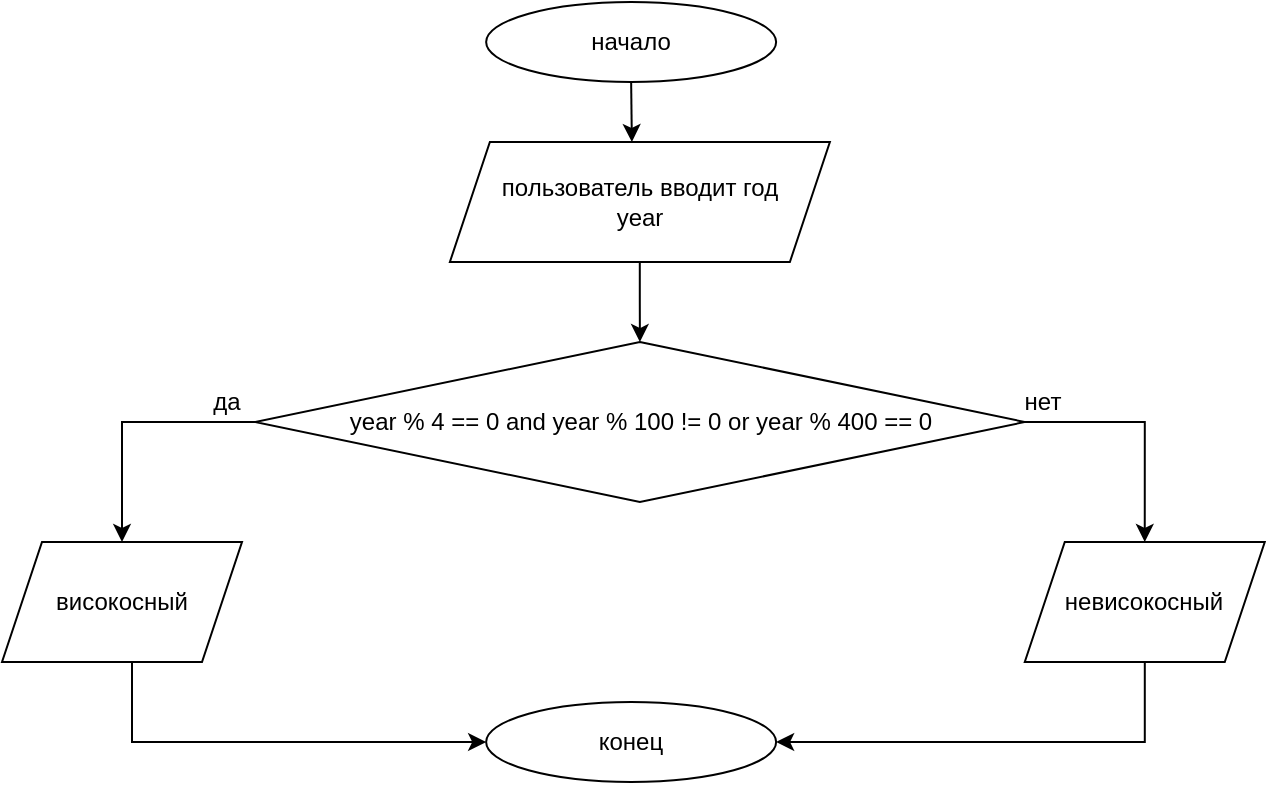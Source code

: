 <mxfile version="15.5.2" type="device"><diagram id="gMtFa30PY6DYUTKZ81zS" name="Page-1"><mxGraphModel dx="1038" dy="492" grid="1" gridSize="10" guides="1" tooltips="1" connect="1" arrows="1" fold="1" page="1" pageScale="1" pageWidth="827" pageHeight="1169" math="0" shadow="0"><root><mxCell id="0"/><mxCell id="1" parent="0"/><mxCell id="3cx7b8ssEzCao5vQayKR-2" value="начало" style="ellipse;whiteSpace=wrap;html=1;" parent="1" vertex="1"><mxGeometry x="337.07" y="20" width="145" height="40" as="geometry"/></mxCell><mxCell id="krOW-oojuqaArYf2ypuK-59" value="" style="edgeStyle=orthogonalEdgeStyle;rounded=0;orthogonalLoop=1;jettySize=auto;html=1;" edge="1" parent="1" source="3cx7b8ssEzCao5vQayKR-3" target="krOW-oojuqaArYf2ypuK-57"><mxGeometry relative="1" as="geometry"/></mxCell><mxCell id="3cx7b8ssEzCao5vQayKR-3" value="пользователь вводит год&lt;br&gt;year" style="shape=parallelogram;perimeter=parallelogramPerimeter;whiteSpace=wrap;html=1;fixedSize=1;" parent="1" vertex="1"><mxGeometry x="318.94" y="90" width="190" height="60" as="geometry"/></mxCell><mxCell id="3cx7b8ssEzCao5vQayKR-5" value="" style="endArrow=classic;html=1;rounded=0;exitX=0.5;exitY=1;exitDx=0;exitDy=0;" parent="1" source="3cx7b8ssEzCao5vQayKR-2" edge="1"><mxGeometry width="50" height="50" relative="1" as="geometry"><mxPoint x="438.94" y="310" as="sourcePoint"/><mxPoint x="409.94" y="90" as="targetPoint"/><Array as="points"/></mxGeometry></mxCell><mxCell id="3cx7b8ssEzCao5vQayKR-16" value="конец" style="ellipse;whiteSpace=wrap;html=1;" parent="1" vertex="1"><mxGeometry x="337.07" y="370" width="145" height="40" as="geometry"/></mxCell><mxCell id="krOW-oojuqaArYf2ypuK-93" style="edgeStyle=orthogonalEdgeStyle;rounded=0;orthogonalLoop=1;jettySize=auto;html=1;entryX=0.5;entryY=0;entryDx=0;entryDy=0;" edge="1" parent="1" source="krOW-oojuqaArYf2ypuK-57" target="krOW-oojuqaArYf2ypuK-91"><mxGeometry relative="1" as="geometry"/></mxCell><mxCell id="krOW-oojuqaArYf2ypuK-94" style="edgeStyle=orthogonalEdgeStyle;rounded=0;orthogonalLoop=1;jettySize=auto;html=1;entryX=0.5;entryY=0;entryDx=0;entryDy=0;" edge="1" parent="1" source="krOW-oojuqaArYf2ypuK-57" target="krOW-oojuqaArYf2ypuK-92"><mxGeometry relative="1" as="geometry"><Array as="points"><mxPoint x="666" y="230"/></Array></mxGeometry></mxCell><mxCell id="krOW-oojuqaArYf2ypuK-57" value="year % 4 == 0 and year % 100 != 0 or year % 400 == 0" style="rhombus;whiteSpace=wrap;html=1;labelBackgroundColor=#FFFFFF;" vertex="1" parent="1"><mxGeometry x="221.5" y="190" width="384.88" height="80" as="geometry"/></mxCell><mxCell id="krOW-oojuqaArYf2ypuK-89" value="да" style="text;html=1;align=center;verticalAlign=middle;resizable=0;points=[];autosize=1;strokeColor=none;fillColor=none;" vertex="1" parent="1"><mxGeometry x="191.5" y="210" width="30" height="20" as="geometry"/></mxCell><mxCell id="krOW-oojuqaArYf2ypuK-90" value="нет" style="text;html=1;align=center;verticalAlign=middle;resizable=0;points=[];autosize=1;strokeColor=none;fillColor=none;" vertex="1" parent="1"><mxGeometry x="600" y="210" width="30" height="20" as="geometry"/></mxCell><mxCell id="krOW-oojuqaArYf2ypuK-95" style="edgeStyle=orthogonalEdgeStyle;rounded=0;orthogonalLoop=1;jettySize=auto;html=1;entryX=0;entryY=0.5;entryDx=0;entryDy=0;" edge="1" parent="1" source="krOW-oojuqaArYf2ypuK-91" target="3cx7b8ssEzCao5vQayKR-16"><mxGeometry relative="1" as="geometry"><Array as="points"><mxPoint x="160" y="390"/></Array></mxGeometry></mxCell><mxCell id="krOW-oojuqaArYf2ypuK-91" value="високосный" style="shape=parallelogram;perimeter=parallelogramPerimeter;whiteSpace=wrap;html=1;fixedSize=1;labelBackgroundColor=#FFFFFF;" vertex="1" parent="1"><mxGeometry x="95" y="290" width="120" height="60" as="geometry"/></mxCell><mxCell id="krOW-oojuqaArYf2ypuK-96" style="edgeStyle=orthogonalEdgeStyle;rounded=0;orthogonalLoop=1;jettySize=auto;html=1;entryX=1;entryY=0.5;entryDx=0;entryDy=0;" edge="1" parent="1" source="krOW-oojuqaArYf2ypuK-92" target="3cx7b8ssEzCao5vQayKR-16"><mxGeometry relative="1" as="geometry"><Array as="points"><mxPoint x="666" y="390"/></Array></mxGeometry></mxCell><mxCell id="krOW-oojuqaArYf2ypuK-92" value="невисокосный" style="shape=parallelogram;perimeter=parallelogramPerimeter;whiteSpace=wrap;html=1;fixedSize=1;labelBackgroundColor=#FFFFFF;" vertex="1" parent="1"><mxGeometry x="606.38" y="290" width="120" height="60" as="geometry"/></mxCell></root></mxGraphModel></diagram></mxfile>